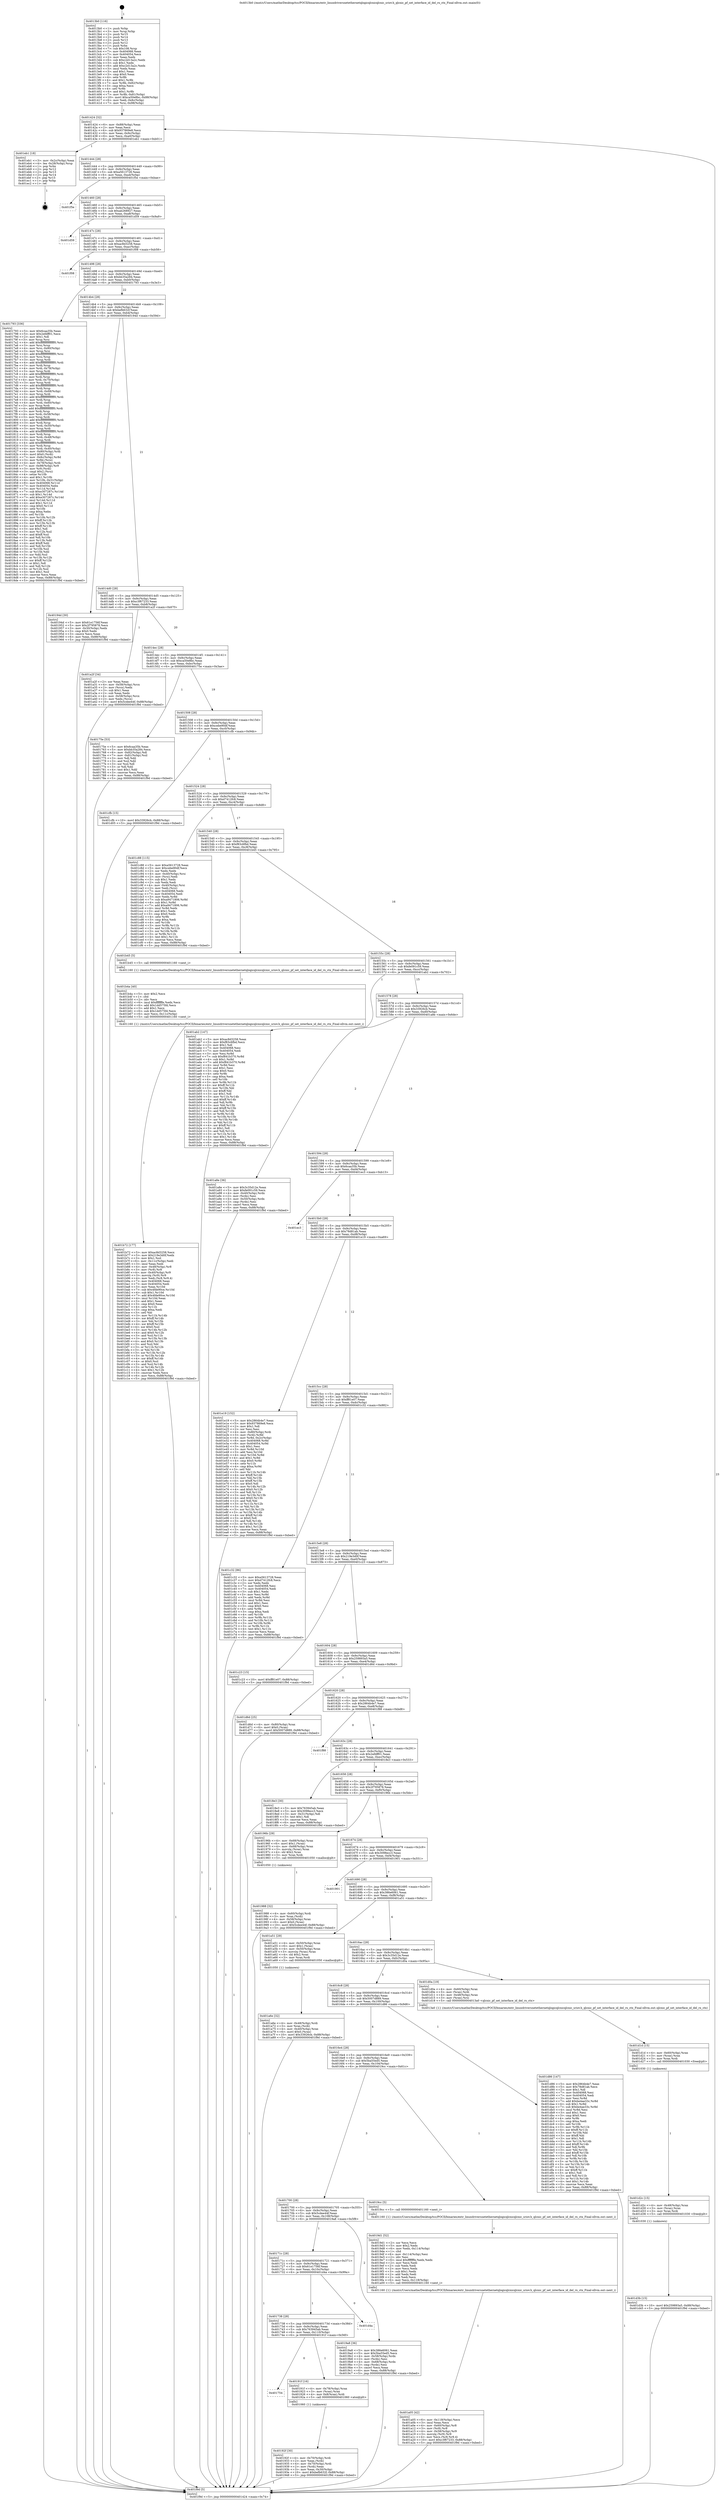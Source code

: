 digraph "0x4013b0" {
  label = "0x4013b0 (/mnt/c/Users/mathe/Desktop/tcc/POCII/binaries/extr_linuxdriversnetethernetqlogicqlcnicqlcnic_sriov.h_qlcnic_pf_set_interface_id_del_rx_ctx_Final-ollvm.out::main(0))"
  labelloc = "t"
  node[shape=record]

  Entry [label="",width=0.3,height=0.3,shape=circle,fillcolor=black,style=filled]
  "0x401424" [label="{
     0x401424 [32]\l
     | [instrs]\l
     &nbsp;&nbsp;0x401424 \<+6\>: mov -0x88(%rbp),%eax\l
     &nbsp;&nbsp;0x40142a \<+2\>: mov %eax,%ecx\l
     &nbsp;&nbsp;0x40142c \<+6\>: sub $0x937869e8,%ecx\l
     &nbsp;&nbsp;0x401432 \<+6\>: mov %eax,-0x9c(%rbp)\l
     &nbsp;&nbsp;0x401438 \<+6\>: mov %ecx,-0xa0(%rbp)\l
     &nbsp;&nbsp;0x40143e \<+6\>: je 0000000000401eb1 \<main+0xb01\>\l
  }"]
  "0x401eb1" [label="{
     0x401eb1 [18]\l
     | [instrs]\l
     &nbsp;&nbsp;0x401eb1 \<+3\>: mov -0x2c(%rbp),%eax\l
     &nbsp;&nbsp;0x401eb4 \<+4\>: lea -0x28(%rbp),%rsp\l
     &nbsp;&nbsp;0x401eb8 \<+1\>: pop %rbx\l
     &nbsp;&nbsp;0x401eb9 \<+2\>: pop %r12\l
     &nbsp;&nbsp;0x401ebb \<+2\>: pop %r13\l
     &nbsp;&nbsp;0x401ebd \<+2\>: pop %r14\l
     &nbsp;&nbsp;0x401ebf \<+2\>: pop %r15\l
     &nbsp;&nbsp;0x401ec1 \<+1\>: pop %rbp\l
     &nbsp;&nbsp;0x401ec2 \<+1\>: ret\l
  }"]
  "0x401444" [label="{
     0x401444 [28]\l
     | [instrs]\l
     &nbsp;&nbsp;0x401444 \<+5\>: jmp 0000000000401449 \<main+0x99\>\l
     &nbsp;&nbsp;0x401449 \<+6\>: mov -0x9c(%rbp),%eax\l
     &nbsp;&nbsp;0x40144f \<+5\>: sub $0xa5613728,%eax\l
     &nbsp;&nbsp;0x401454 \<+6\>: mov %eax,-0xa4(%rbp)\l
     &nbsp;&nbsp;0x40145a \<+6\>: je 0000000000401f5e \<main+0xbae\>\l
  }"]
  Exit [label="",width=0.3,height=0.3,shape=circle,fillcolor=black,style=filled,peripheries=2]
  "0x401f5e" [label="{
     0x401f5e\l
  }", style=dashed]
  "0x401460" [label="{
     0x401460 [28]\l
     | [instrs]\l
     &nbsp;&nbsp;0x401460 \<+5\>: jmp 0000000000401465 \<main+0xb5\>\l
     &nbsp;&nbsp;0x401465 \<+6\>: mov -0x9c(%rbp),%eax\l
     &nbsp;&nbsp;0x40146b \<+5\>: sub $0xab268927,%eax\l
     &nbsp;&nbsp;0x401470 \<+6\>: mov %eax,-0xa8(%rbp)\l
     &nbsp;&nbsp;0x401476 \<+6\>: je 0000000000401d59 \<main+0x9a9\>\l
  }"]
  "0x401d3b" [label="{
     0x401d3b [15]\l
     | [instrs]\l
     &nbsp;&nbsp;0x401d3b \<+10\>: movl $0x259893a5,-0x88(%rbp)\l
     &nbsp;&nbsp;0x401d45 \<+5\>: jmp 0000000000401f9d \<main+0xbed\>\l
  }"]
  "0x401d59" [label="{
     0x401d59\l
  }", style=dashed]
  "0x40147c" [label="{
     0x40147c [28]\l
     | [instrs]\l
     &nbsp;&nbsp;0x40147c \<+5\>: jmp 0000000000401481 \<main+0xd1\>\l
     &nbsp;&nbsp;0x401481 \<+6\>: mov -0x9c(%rbp),%eax\l
     &nbsp;&nbsp;0x401487 \<+5\>: sub $0xac8d3258,%eax\l
     &nbsp;&nbsp;0x40148c \<+6\>: mov %eax,-0xac(%rbp)\l
     &nbsp;&nbsp;0x401492 \<+6\>: je 0000000000401f08 \<main+0xb58\>\l
  }"]
  "0x401d2c" [label="{
     0x401d2c [15]\l
     | [instrs]\l
     &nbsp;&nbsp;0x401d2c \<+4\>: mov -0x48(%rbp),%rax\l
     &nbsp;&nbsp;0x401d30 \<+3\>: mov (%rax),%rax\l
     &nbsp;&nbsp;0x401d33 \<+3\>: mov %rax,%rdi\l
     &nbsp;&nbsp;0x401d36 \<+5\>: call 0000000000401030 \<free@plt\>\l
     | [calls]\l
     &nbsp;&nbsp;0x401030 \{1\} (unknown)\l
  }"]
  "0x401f08" [label="{
     0x401f08\l
  }", style=dashed]
  "0x401498" [label="{
     0x401498 [28]\l
     | [instrs]\l
     &nbsp;&nbsp;0x401498 \<+5\>: jmp 000000000040149d \<main+0xed\>\l
     &nbsp;&nbsp;0x40149d \<+6\>: mov -0x9c(%rbp),%eax\l
     &nbsp;&nbsp;0x4014a3 \<+5\>: sub $0xbb35a284,%eax\l
     &nbsp;&nbsp;0x4014a8 \<+6\>: mov %eax,-0xb0(%rbp)\l
     &nbsp;&nbsp;0x4014ae \<+6\>: je 0000000000401793 \<main+0x3e3\>\l
  }"]
  "0x401d1d" [label="{
     0x401d1d [15]\l
     | [instrs]\l
     &nbsp;&nbsp;0x401d1d \<+4\>: mov -0x60(%rbp),%rax\l
     &nbsp;&nbsp;0x401d21 \<+3\>: mov (%rax),%rax\l
     &nbsp;&nbsp;0x401d24 \<+3\>: mov %rax,%rdi\l
     &nbsp;&nbsp;0x401d27 \<+5\>: call 0000000000401030 \<free@plt\>\l
     | [calls]\l
     &nbsp;&nbsp;0x401030 \{1\} (unknown)\l
  }"]
  "0x401793" [label="{
     0x401793 [336]\l
     | [instrs]\l
     &nbsp;&nbsp;0x401793 \<+5\>: mov $0x6caa35b,%eax\l
     &nbsp;&nbsp;0x401798 \<+5\>: mov $0x2efdff01,%ecx\l
     &nbsp;&nbsp;0x40179d \<+2\>: mov $0x1,%dl\l
     &nbsp;&nbsp;0x40179f \<+3\>: mov %rsp,%rsi\l
     &nbsp;&nbsp;0x4017a2 \<+4\>: add $0xfffffffffffffff0,%rsi\l
     &nbsp;&nbsp;0x4017a6 \<+3\>: mov %rsi,%rsp\l
     &nbsp;&nbsp;0x4017a9 \<+4\>: mov %rsi,-0x80(%rbp)\l
     &nbsp;&nbsp;0x4017ad \<+3\>: mov %rsp,%rsi\l
     &nbsp;&nbsp;0x4017b0 \<+4\>: add $0xfffffffffffffff0,%rsi\l
     &nbsp;&nbsp;0x4017b4 \<+3\>: mov %rsi,%rsp\l
     &nbsp;&nbsp;0x4017b7 \<+3\>: mov %rsp,%rdi\l
     &nbsp;&nbsp;0x4017ba \<+4\>: add $0xfffffffffffffff0,%rdi\l
     &nbsp;&nbsp;0x4017be \<+3\>: mov %rdi,%rsp\l
     &nbsp;&nbsp;0x4017c1 \<+4\>: mov %rdi,-0x78(%rbp)\l
     &nbsp;&nbsp;0x4017c5 \<+3\>: mov %rsp,%rdi\l
     &nbsp;&nbsp;0x4017c8 \<+4\>: add $0xfffffffffffffff0,%rdi\l
     &nbsp;&nbsp;0x4017cc \<+3\>: mov %rdi,%rsp\l
     &nbsp;&nbsp;0x4017cf \<+4\>: mov %rdi,-0x70(%rbp)\l
     &nbsp;&nbsp;0x4017d3 \<+3\>: mov %rsp,%rdi\l
     &nbsp;&nbsp;0x4017d6 \<+4\>: add $0xfffffffffffffff0,%rdi\l
     &nbsp;&nbsp;0x4017da \<+3\>: mov %rdi,%rsp\l
     &nbsp;&nbsp;0x4017dd \<+4\>: mov %rdi,-0x68(%rbp)\l
     &nbsp;&nbsp;0x4017e1 \<+3\>: mov %rsp,%rdi\l
     &nbsp;&nbsp;0x4017e4 \<+4\>: add $0xfffffffffffffff0,%rdi\l
     &nbsp;&nbsp;0x4017e8 \<+3\>: mov %rdi,%rsp\l
     &nbsp;&nbsp;0x4017eb \<+4\>: mov %rdi,-0x60(%rbp)\l
     &nbsp;&nbsp;0x4017ef \<+3\>: mov %rsp,%rdi\l
     &nbsp;&nbsp;0x4017f2 \<+4\>: add $0xfffffffffffffff0,%rdi\l
     &nbsp;&nbsp;0x4017f6 \<+3\>: mov %rdi,%rsp\l
     &nbsp;&nbsp;0x4017f9 \<+4\>: mov %rdi,-0x58(%rbp)\l
     &nbsp;&nbsp;0x4017fd \<+3\>: mov %rsp,%rdi\l
     &nbsp;&nbsp;0x401800 \<+4\>: add $0xfffffffffffffff0,%rdi\l
     &nbsp;&nbsp;0x401804 \<+3\>: mov %rdi,%rsp\l
     &nbsp;&nbsp;0x401807 \<+4\>: mov %rdi,-0x50(%rbp)\l
     &nbsp;&nbsp;0x40180b \<+3\>: mov %rsp,%rdi\l
     &nbsp;&nbsp;0x40180e \<+4\>: add $0xfffffffffffffff0,%rdi\l
     &nbsp;&nbsp;0x401812 \<+3\>: mov %rdi,%rsp\l
     &nbsp;&nbsp;0x401815 \<+4\>: mov %rdi,-0x48(%rbp)\l
     &nbsp;&nbsp;0x401819 \<+3\>: mov %rsp,%rdi\l
     &nbsp;&nbsp;0x40181c \<+4\>: add $0xfffffffffffffff0,%rdi\l
     &nbsp;&nbsp;0x401820 \<+3\>: mov %rdi,%rsp\l
     &nbsp;&nbsp;0x401823 \<+4\>: mov %rdi,-0x40(%rbp)\l
     &nbsp;&nbsp;0x401827 \<+4\>: mov -0x80(%rbp),%rdi\l
     &nbsp;&nbsp;0x40182b \<+6\>: movl $0x0,(%rdi)\l
     &nbsp;&nbsp;0x401831 \<+7\>: mov -0x8c(%rbp),%r8d\l
     &nbsp;&nbsp;0x401838 \<+3\>: mov %r8d,(%rsi)\l
     &nbsp;&nbsp;0x40183b \<+4\>: mov -0x78(%rbp),%rdi\l
     &nbsp;&nbsp;0x40183f \<+7\>: mov -0x98(%rbp),%r9\l
     &nbsp;&nbsp;0x401846 \<+3\>: mov %r9,(%rdi)\l
     &nbsp;&nbsp;0x401849 \<+3\>: cmpl $0x2,(%rsi)\l
     &nbsp;&nbsp;0x40184c \<+4\>: setne %r10b\l
     &nbsp;&nbsp;0x401850 \<+4\>: and $0x1,%r10b\l
     &nbsp;&nbsp;0x401854 \<+4\>: mov %r10b,-0x31(%rbp)\l
     &nbsp;&nbsp;0x401858 \<+8\>: mov 0x404068,%r11d\l
     &nbsp;&nbsp;0x401860 \<+7\>: mov 0x404054,%ebx\l
     &nbsp;&nbsp;0x401867 \<+3\>: mov %r11d,%r14d\l
     &nbsp;&nbsp;0x40186a \<+7\>: sub $0xe307287c,%r14d\l
     &nbsp;&nbsp;0x401871 \<+4\>: sub $0x1,%r14d\l
     &nbsp;&nbsp;0x401875 \<+7\>: add $0xe307287c,%r14d\l
     &nbsp;&nbsp;0x40187c \<+4\>: imul %r14d,%r11d\l
     &nbsp;&nbsp;0x401880 \<+4\>: and $0x1,%r11d\l
     &nbsp;&nbsp;0x401884 \<+4\>: cmp $0x0,%r11d\l
     &nbsp;&nbsp;0x401888 \<+4\>: sete %r10b\l
     &nbsp;&nbsp;0x40188c \<+3\>: cmp $0xa,%ebx\l
     &nbsp;&nbsp;0x40188f \<+4\>: setl %r15b\l
     &nbsp;&nbsp;0x401893 \<+3\>: mov %r10b,%r12b\l
     &nbsp;&nbsp;0x401896 \<+4\>: xor $0xff,%r12b\l
     &nbsp;&nbsp;0x40189a \<+3\>: mov %r15b,%r13b\l
     &nbsp;&nbsp;0x40189d \<+4\>: xor $0xff,%r13b\l
     &nbsp;&nbsp;0x4018a1 \<+3\>: xor $0x1,%dl\l
     &nbsp;&nbsp;0x4018a4 \<+3\>: mov %r12b,%sil\l
     &nbsp;&nbsp;0x4018a7 \<+4\>: and $0xff,%sil\l
     &nbsp;&nbsp;0x4018ab \<+3\>: and %dl,%r10b\l
     &nbsp;&nbsp;0x4018ae \<+3\>: mov %r13b,%dil\l
     &nbsp;&nbsp;0x4018b1 \<+4\>: and $0xff,%dil\l
     &nbsp;&nbsp;0x4018b5 \<+3\>: and %dl,%r15b\l
     &nbsp;&nbsp;0x4018b8 \<+3\>: or %r10b,%sil\l
     &nbsp;&nbsp;0x4018bb \<+3\>: or %r15b,%dil\l
     &nbsp;&nbsp;0x4018be \<+3\>: xor %dil,%sil\l
     &nbsp;&nbsp;0x4018c1 \<+3\>: or %r13b,%r12b\l
     &nbsp;&nbsp;0x4018c4 \<+4\>: xor $0xff,%r12b\l
     &nbsp;&nbsp;0x4018c8 \<+3\>: or $0x1,%dl\l
     &nbsp;&nbsp;0x4018cb \<+3\>: and %dl,%r12b\l
     &nbsp;&nbsp;0x4018ce \<+3\>: or %r12b,%sil\l
     &nbsp;&nbsp;0x4018d1 \<+4\>: test $0x1,%sil\l
     &nbsp;&nbsp;0x4018d5 \<+3\>: cmovne %ecx,%eax\l
     &nbsp;&nbsp;0x4018d8 \<+6\>: mov %eax,-0x88(%rbp)\l
     &nbsp;&nbsp;0x4018de \<+5\>: jmp 0000000000401f9d \<main+0xbed\>\l
  }"]
  "0x4014b4" [label="{
     0x4014b4 [28]\l
     | [instrs]\l
     &nbsp;&nbsp;0x4014b4 \<+5\>: jmp 00000000004014b9 \<main+0x109\>\l
     &nbsp;&nbsp;0x4014b9 \<+6\>: mov -0x9c(%rbp),%eax\l
     &nbsp;&nbsp;0x4014bf \<+5\>: sub $0xbefb632f,%eax\l
     &nbsp;&nbsp;0x4014c4 \<+6\>: mov %eax,-0xb4(%rbp)\l
     &nbsp;&nbsp;0x4014ca \<+6\>: je 000000000040194d \<main+0x59d\>\l
  }"]
  "0x401b72" [label="{
     0x401b72 [177]\l
     | [instrs]\l
     &nbsp;&nbsp;0x401b72 \<+5\>: mov $0xac8d3258,%ecx\l
     &nbsp;&nbsp;0x401b77 \<+5\>: mov $0x219e3d0f,%edx\l
     &nbsp;&nbsp;0x401b7c \<+3\>: mov $0x1,%sil\l
     &nbsp;&nbsp;0x401b7f \<+6\>: mov -0x11c(%rbp),%edi\l
     &nbsp;&nbsp;0x401b85 \<+3\>: imul %eax,%edi\l
     &nbsp;&nbsp;0x401b88 \<+4\>: mov -0x48(%rbp),%r8\l
     &nbsp;&nbsp;0x401b8c \<+3\>: mov (%r8),%r8\l
     &nbsp;&nbsp;0x401b8f \<+4\>: mov -0x40(%rbp),%r9\l
     &nbsp;&nbsp;0x401b93 \<+3\>: movslq (%r9),%r9\l
     &nbsp;&nbsp;0x401b96 \<+4\>: mov %edi,(%r8,%r9,4)\l
     &nbsp;&nbsp;0x401b9a \<+7\>: mov 0x404068,%eax\l
     &nbsp;&nbsp;0x401ba1 \<+7\>: mov 0x404054,%edi\l
     &nbsp;&nbsp;0x401ba8 \<+3\>: mov %eax,%r10d\l
     &nbsp;&nbsp;0x401bab \<+7\>: sub $0x4fde90ce,%r10d\l
     &nbsp;&nbsp;0x401bb2 \<+4\>: sub $0x1,%r10d\l
     &nbsp;&nbsp;0x401bb6 \<+7\>: add $0x4fde90ce,%r10d\l
     &nbsp;&nbsp;0x401bbd \<+4\>: imul %r10d,%eax\l
     &nbsp;&nbsp;0x401bc1 \<+3\>: and $0x1,%eax\l
     &nbsp;&nbsp;0x401bc4 \<+3\>: cmp $0x0,%eax\l
     &nbsp;&nbsp;0x401bc7 \<+4\>: sete %r11b\l
     &nbsp;&nbsp;0x401bcb \<+3\>: cmp $0xa,%edi\l
     &nbsp;&nbsp;0x401bce \<+3\>: setl %bl\l
     &nbsp;&nbsp;0x401bd1 \<+3\>: mov %r11b,%r14b\l
     &nbsp;&nbsp;0x401bd4 \<+4\>: xor $0xff,%r14b\l
     &nbsp;&nbsp;0x401bd8 \<+3\>: mov %bl,%r15b\l
     &nbsp;&nbsp;0x401bdb \<+4\>: xor $0xff,%r15b\l
     &nbsp;&nbsp;0x401bdf \<+4\>: xor $0x0,%sil\l
     &nbsp;&nbsp;0x401be3 \<+3\>: mov %r14b,%r12b\l
     &nbsp;&nbsp;0x401be6 \<+4\>: and $0x0,%r12b\l
     &nbsp;&nbsp;0x401bea \<+3\>: and %sil,%r11b\l
     &nbsp;&nbsp;0x401bed \<+3\>: mov %r15b,%r13b\l
     &nbsp;&nbsp;0x401bf0 \<+4\>: and $0x0,%r13b\l
     &nbsp;&nbsp;0x401bf4 \<+3\>: and %sil,%bl\l
     &nbsp;&nbsp;0x401bf7 \<+3\>: or %r11b,%r12b\l
     &nbsp;&nbsp;0x401bfa \<+3\>: or %bl,%r13b\l
     &nbsp;&nbsp;0x401bfd \<+3\>: xor %r13b,%r12b\l
     &nbsp;&nbsp;0x401c00 \<+3\>: or %r15b,%r14b\l
     &nbsp;&nbsp;0x401c03 \<+4\>: xor $0xff,%r14b\l
     &nbsp;&nbsp;0x401c07 \<+4\>: or $0x0,%sil\l
     &nbsp;&nbsp;0x401c0b \<+3\>: and %sil,%r14b\l
     &nbsp;&nbsp;0x401c0e \<+3\>: or %r14b,%r12b\l
     &nbsp;&nbsp;0x401c11 \<+4\>: test $0x1,%r12b\l
     &nbsp;&nbsp;0x401c15 \<+3\>: cmovne %edx,%ecx\l
     &nbsp;&nbsp;0x401c18 \<+6\>: mov %ecx,-0x88(%rbp)\l
     &nbsp;&nbsp;0x401c1e \<+5\>: jmp 0000000000401f9d \<main+0xbed\>\l
  }"]
  "0x40194d" [label="{
     0x40194d [30]\l
     | [instrs]\l
     &nbsp;&nbsp;0x40194d \<+5\>: mov $0x61e1756f,%eax\l
     &nbsp;&nbsp;0x401952 \<+5\>: mov $0x2f795878,%ecx\l
     &nbsp;&nbsp;0x401957 \<+3\>: mov -0x30(%rbp),%edx\l
     &nbsp;&nbsp;0x40195a \<+3\>: cmp $0x0,%edx\l
     &nbsp;&nbsp;0x40195d \<+3\>: cmove %ecx,%eax\l
     &nbsp;&nbsp;0x401960 \<+6\>: mov %eax,-0x88(%rbp)\l
     &nbsp;&nbsp;0x401966 \<+5\>: jmp 0000000000401f9d \<main+0xbed\>\l
  }"]
  "0x4014d0" [label="{
     0x4014d0 [28]\l
     | [instrs]\l
     &nbsp;&nbsp;0x4014d0 \<+5\>: jmp 00000000004014d5 \<main+0x125\>\l
     &nbsp;&nbsp;0x4014d5 \<+6\>: mov -0x9c(%rbp),%eax\l
     &nbsp;&nbsp;0x4014db \<+5\>: sub $0xc3f67233,%eax\l
     &nbsp;&nbsp;0x4014e0 \<+6\>: mov %eax,-0xb8(%rbp)\l
     &nbsp;&nbsp;0x4014e6 \<+6\>: je 0000000000401a2f \<main+0x67f\>\l
  }"]
  "0x401b4a" [label="{
     0x401b4a [40]\l
     | [instrs]\l
     &nbsp;&nbsp;0x401b4a \<+5\>: mov $0x2,%ecx\l
     &nbsp;&nbsp;0x401b4f \<+1\>: cltd\l
     &nbsp;&nbsp;0x401b50 \<+2\>: idiv %ecx\l
     &nbsp;&nbsp;0x401b52 \<+6\>: imul $0xfffffffe,%edx,%ecx\l
     &nbsp;&nbsp;0x401b58 \<+6\>: add $0x1dd575fd,%ecx\l
     &nbsp;&nbsp;0x401b5e \<+3\>: add $0x1,%ecx\l
     &nbsp;&nbsp;0x401b61 \<+6\>: sub $0x1dd575fd,%ecx\l
     &nbsp;&nbsp;0x401b67 \<+6\>: mov %ecx,-0x11c(%rbp)\l
     &nbsp;&nbsp;0x401b6d \<+5\>: call 0000000000401160 \<next_i\>\l
     | [calls]\l
     &nbsp;&nbsp;0x401160 \{1\} (/mnt/c/Users/mathe/Desktop/tcc/POCII/binaries/extr_linuxdriversnetethernetqlogicqlcnicqlcnic_sriov.h_qlcnic_pf_set_interface_id_del_rx_ctx_Final-ollvm.out::next_i)\l
  }"]
  "0x401a2f" [label="{
     0x401a2f [34]\l
     | [instrs]\l
     &nbsp;&nbsp;0x401a2f \<+2\>: xor %eax,%eax\l
     &nbsp;&nbsp;0x401a31 \<+4\>: mov -0x58(%rbp),%rcx\l
     &nbsp;&nbsp;0x401a35 \<+2\>: mov (%rcx),%edx\l
     &nbsp;&nbsp;0x401a37 \<+3\>: sub $0x1,%eax\l
     &nbsp;&nbsp;0x401a3a \<+2\>: sub %eax,%edx\l
     &nbsp;&nbsp;0x401a3c \<+4\>: mov -0x58(%rbp),%rcx\l
     &nbsp;&nbsp;0x401a40 \<+2\>: mov %edx,(%rcx)\l
     &nbsp;&nbsp;0x401a42 \<+10\>: movl $0x5cdee44f,-0x88(%rbp)\l
     &nbsp;&nbsp;0x401a4c \<+5\>: jmp 0000000000401f9d \<main+0xbed\>\l
  }"]
  "0x4014ec" [label="{
     0x4014ec [28]\l
     | [instrs]\l
     &nbsp;&nbsp;0x4014ec \<+5\>: jmp 00000000004014f1 \<main+0x141\>\l
     &nbsp;&nbsp;0x4014f1 \<+6\>: mov -0x9c(%rbp),%eax\l
     &nbsp;&nbsp;0x4014f7 \<+5\>: sub $0xca50e8bc,%eax\l
     &nbsp;&nbsp;0x4014fc \<+6\>: mov %eax,-0xbc(%rbp)\l
     &nbsp;&nbsp;0x401502 \<+6\>: je 000000000040175e \<main+0x3ae\>\l
  }"]
  "0x401a6e" [label="{
     0x401a6e [32]\l
     | [instrs]\l
     &nbsp;&nbsp;0x401a6e \<+4\>: mov -0x48(%rbp),%rdi\l
     &nbsp;&nbsp;0x401a72 \<+3\>: mov %rax,(%rdi)\l
     &nbsp;&nbsp;0x401a75 \<+4\>: mov -0x40(%rbp),%rax\l
     &nbsp;&nbsp;0x401a79 \<+6\>: movl $0x0,(%rax)\l
     &nbsp;&nbsp;0x401a7f \<+10\>: movl $0x33926cb,-0x88(%rbp)\l
     &nbsp;&nbsp;0x401a89 \<+5\>: jmp 0000000000401f9d \<main+0xbed\>\l
  }"]
  "0x40175e" [label="{
     0x40175e [53]\l
     | [instrs]\l
     &nbsp;&nbsp;0x40175e \<+5\>: mov $0x6caa35b,%eax\l
     &nbsp;&nbsp;0x401763 \<+5\>: mov $0xbb35a284,%ecx\l
     &nbsp;&nbsp;0x401768 \<+6\>: mov -0x82(%rbp),%dl\l
     &nbsp;&nbsp;0x40176e \<+7\>: mov -0x81(%rbp),%sil\l
     &nbsp;&nbsp;0x401775 \<+3\>: mov %dl,%dil\l
     &nbsp;&nbsp;0x401778 \<+3\>: and %sil,%dil\l
     &nbsp;&nbsp;0x40177b \<+3\>: xor %sil,%dl\l
     &nbsp;&nbsp;0x40177e \<+3\>: or %dl,%dil\l
     &nbsp;&nbsp;0x401781 \<+4\>: test $0x1,%dil\l
     &nbsp;&nbsp;0x401785 \<+3\>: cmovne %ecx,%eax\l
     &nbsp;&nbsp;0x401788 \<+6\>: mov %eax,-0x88(%rbp)\l
     &nbsp;&nbsp;0x40178e \<+5\>: jmp 0000000000401f9d \<main+0xbed\>\l
  }"]
  "0x401508" [label="{
     0x401508 [28]\l
     | [instrs]\l
     &nbsp;&nbsp;0x401508 \<+5\>: jmp 000000000040150d \<main+0x15d\>\l
     &nbsp;&nbsp;0x40150d \<+6\>: mov -0x9c(%rbp),%eax\l
     &nbsp;&nbsp;0x401513 \<+5\>: sub $0xcebe90df,%eax\l
     &nbsp;&nbsp;0x401518 \<+6\>: mov %eax,-0xc0(%rbp)\l
     &nbsp;&nbsp;0x40151e \<+6\>: je 0000000000401cfb \<main+0x94b\>\l
  }"]
  "0x401f9d" [label="{
     0x401f9d [5]\l
     | [instrs]\l
     &nbsp;&nbsp;0x401f9d \<+5\>: jmp 0000000000401424 \<main+0x74\>\l
  }"]
  "0x4013b0" [label="{
     0x4013b0 [116]\l
     | [instrs]\l
     &nbsp;&nbsp;0x4013b0 \<+1\>: push %rbp\l
     &nbsp;&nbsp;0x4013b1 \<+3\>: mov %rsp,%rbp\l
     &nbsp;&nbsp;0x4013b4 \<+2\>: push %r15\l
     &nbsp;&nbsp;0x4013b6 \<+2\>: push %r14\l
     &nbsp;&nbsp;0x4013b8 \<+2\>: push %r13\l
     &nbsp;&nbsp;0x4013ba \<+2\>: push %r12\l
     &nbsp;&nbsp;0x4013bc \<+1\>: push %rbx\l
     &nbsp;&nbsp;0x4013bd \<+7\>: sub $0x108,%rsp\l
     &nbsp;&nbsp;0x4013c4 \<+7\>: mov 0x404068,%eax\l
     &nbsp;&nbsp;0x4013cb \<+7\>: mov 0x404054,%ecx\l
     &nbsp;&nbsp;0x4013d2 \<+2\>: mov %eax,%edx\l
     &nbsp;&nbsp;0x4013d4 \<+6\>: sub $0xc2d13a2c,%edx\l
     &nbsp;&nbsp;0x4013da \<+3\>: sub $0x1,%edx\l
     &nbsp;&nbsp;0x4013dd \<+6\>: add $0xc2d13a2c,%edx\l
     &nbsp;&nbsp;0x4013e3 \<+3\>: imul %edx,%eax\l
     &nbsp;&nbsp;0x4013e6 \<+3\>: and $0x1,%eax\l
     &nbsp;&nbsp;0x4013e9 \<+3\>: cmp $0x0,%eax\l
     &nbsp;&nbsp;0x4013ec \<+4\>: sete %r8b\l
     &nbsp;&nbsp;0x4013f0 \<+4\>: and $0x1,%r8b\l
     &nbsp;&nbsp;0x4013f4 \<+7\>: mov %r8b,-0x82(%rbp)\l
     &nbsp;&nbsp;0x4013fb \<+3\>: cmp $0xa,%ecx\l
     &nbsp;&nbsp;0x4013fe \<+4\>: setl %r8b\l
     &nbsp;&nbsp;0x401402 \<+4\>: and $0x1,%r8b\l
     &nbsp;&nbsp;0x401406 \<+7\>: mov %r8b,-0x81(%rbp)\l
     &nbsp;&nbsp;0x40140d \<+10\>: movl $0xca50e8bc,-0x88(%rbp)\l
     &nbsp;&nbsp;0x401417 \<+6\>: mov %edi,-0x8c(%rbp)\l
     &nbsp;&nbsp;0x40141d \<+7\>: mov %rsi,-0x98(%rbp)\l
  }"]
  "0x401a05" [label="{
     0x401a05 [42]\l
     | [instrs]\l
     &nbsp;&nbsp;0x401a05 \<+6\>: mov -0x118(%rbp),%ecx\l
     &nbsp;&nbsp;0x401a0b \<+3\>: imul %eax,%ecx\l
     &nbsp;&nbsp;0x401a0e \<+4\>: mov -0x60(%rbp),%r8\l
     &nbsp;&nbsp;0x401a12 \<+3\>: mov (%r8),%r8\l
     &nbsp;&nbsp;0x401a15 \<+4\>: mov -0x58(%rbp),%r9\l
     &nbsp;&nbsp;0x401a19 \<+3\>: movslq (%r9),%r9\l
     &nbsp;&nbsp;0x401a1c \<+4\>: mov %ecx,(%r8,%r9,4)\l
     &nbsp;&nbsp;0x401a20 \<+10\>: movl $0xc3f67233,-0x88(%rbp)\l
     &nbsp;&nbsp;0x401a2a \<+5\>: jmp 0000000000401f9d \<main+0xbed\>\l
  }"]
  "0x4019d1" [label="{
     0x4019d1 [52]\l
     | [instrs]\l
     &nbsp;&nbsp;0x4019d1 \<+2\>: xor %ecx,%ecx\l
     &nbsp;&nbsp;0x4019d3 \<+5\>: mov $0x2,%edx\l
     &nbsp;&nbsp;0x4019d8 \<+6\>: mov %edx,-0x114(%rbp)\l
     &nbsp;&nbsp;0x4019de \<+1\>: cltd\l
     &nbsp;&nbsp;0x4019df \<+6\>: mov -0x114(%rbp),%esi\l
     &nbsp;&nbsp;0x4019e5 \<+2\>: idiv %esi\l
     &nbsp;&nbsp;0x4019e7 \<+6\>: imul $0xfffffffe,%edx,%edx\l
     &nbsp;&nbsp;0x4019ed \<+2\>: mov %ecx,%edi\l
     &nbsp;&nbsp;0x4019ef \<+2\>: sub %edx,%edi\l
     &nbsp;&nbsp;0x4019f1 \<+2\>: mov %ecx,%edx\l
     &nbsp;&nbsp;0x4019f3 \<+3\>: sub $0x1,%edx\l
     &nbsp;&nbsp;0x4019f6 \<+2\>: add %edx,%edi\l
     &nbsp;&nbsp;0x4019f8 \<+2\>: sub %edi,%ecx\l
     &nbsp;&nbsp;0x4019fa \<+6\>: mov %ecx,-0x118(%rbp)\l
     &nbsp;&nbsp;0x401a00 \<+5\>: call 0000000000401160 \<next_i\>\l
     | [calls]\l
     &nbsp;&nbsp;0x401160 \{1\} (/mnt/c/Users/mathe/Desktop/tcc/POCII/binaries/extr_linuxdriversnetethernetqlogicqlcnicqlcnic_sriov.h_qlcnic_pf_set_interface_id_del_rx_ctx_Final-ollvm.out::next_i)\l
  }"]
  "0x401cfb" [label="{
     0x401cfb [15]\l
     | [instrs]\l
     &nbsp;&nbsp;0x401cfb \<+10\>: movl $0x33926cb,-0x88(%rbp)\l
     &nbsp;&nbsp;0x401d05 \<+5\>: jmp 0000000000401f9d \<main+0xbed\>\l
  }"]
  "0x401524" [label="{
     0x401524 [28]\l
     | [instrs]\l
     &nbsp;&nbsp;0x401524 \<+5\>: jmp 0000000000401529 \<main+0x179\>\l
     &nbsp;&nbsp;0x401529 \<+6\>: mov -0x9c(%rbp),%eax\l
     &nbsp;&nbsp;0x40152f \<+5\>: sub $0xd7412fc8,%eax\l
     &nbsp;&nbsp;0x401534 \<+6\>: mov %eax,-0xc4(%rbp)\l
     &nbsp;&nbsp;0x40153a \<+6\>: je 0000000000401c88 \<main+0x8d8\>\l
  }"]
  "0x401988" [label="{
     0x401988 [32]\l
     | [instrs]\l
     &nbsp;&nbsp;0x401988 \<+4\>: mov -0x60(%rbp),%rdi\l
     &nbsp;&nbsp;0x40198c \<+3\>: mov %rax,(%rdi)\l
     &nbsp;&nbsp;0x40198f \<+4\>: mov -0x58(%rbp),%rax\l
     &nbsp;&nbsp;0x401993 \<+6\>: movl $0x0,(%rax)\l
     &nbsp;&nbsp;0x401999 \<+10\>: movl $0x5cdee44f,-0x88(%rbp)\l
     &nbsp;&nbsp;0x4019a3 \<+5\>: jmp 0000000000401f9d \<main+0xbed\>\l
  }"]
  "0x401c88" [label="{
     0x401c88 [115]\l
     | [instrs]\l
     &nbsp;&nbsp;0x401c88 \<+5\>: mov $0xa5613728,%eax\l
     &nbsp;&nbsp;0x401c8d \<+5\>: mov $0xcebe90df,%ecx\l
     &nbsp;&nbsp;0x401c92 \<+2\>: xor %edx,%edx\l
     &nbsp;&nbsp;0x401c94 \<+4\>: mov -0x40(%rbp),%rsi\l
     &nbsp;&nbsp;0x401c98 \<+2\>: mov (%rsi),%edi\l
     &nbsp;&nbsp;0x401c9a \<+3\>: sub $0x1,%edx\l
     &nbsp;&nbsp;0x401c9d \<+2\>: sub %edx,%edi\l
     &nbsp;&nbsp;0x401c9f \<+4\>: mov -0x40(%rbp),%rsi\l
     &nbsp;&nbsp;0x401ca3 \<+2\>: mov %edi,(%rsi)\l
     &nbsp;&nbsp;0x401ca5 \<+7\>: mov 0x404068,%edx\l
     &nbsp;&nbsp;0x401cac \<+7\>: mov 0x404054,%edi\l
     &nbsp;&nbsp;0x401cb3 \<+3\>: mov %edx,%r8d\l
     &nbsp;&nbsp;0x401cb6 \<+7\>: sub $0xa9471806,%r8d\l
     &nbsp;&nbsp;0x401cbd \<+4\>: sub $0x1,%r8d\l
     &nbsp;&nbsp;0x401cc1 \<+7\>: add $0xa9471806,%r8d\l
     &nbsp;&nbsp;0x401cc8 \<+4\>: imul %r8d,%edx\l
     &nbsp;&nbsp;0x401ccc \<+3\>: and $0x1,%edx\l
     &nbsp;&nbsp;0x401ccf \<+3\>: cmp $0x0,%edx\l
     &nbsp;&nbsp;0x401cd2 \<+4\>: sete %r9b\l
     &nbsp;&nbsp;0x401cd6 \<+3\>: cmp $0xa,%edi\l
     &nbsp;&nbsp;0x401cd9 \<+4\>: setl %r10b\l
     &nbsp;&nbsp;0x401cdd \<+3\>: mov %r9b,%r11b\l
     &nbsp;&nbsp;0x401ce0 \<+3\>: and %r10b,%r11b\l
     &nbsp;&nbsp;0x401ce3 \<+3\>: xor %r10b,%r9b\l
     &nbsp;&nbsp;0x401ce6 \<+3\>: or %r9b,%r11b\l
     &nbsp;&nbsp;0x401ce9 \<+4\>: test $0x1,%r11b\l
     &nbsp;&nbsp;0x401ced \<+3\>: cmovne %ecx,%eax\l
     &nbsp;&nbsp;0x401cf0 \<+6\>: mov %eax,-0x88(%rbp)\l
     &nbsp;&nbsp;0x401cf6 \<+5\>: jmp 0000000000401f9d \<main+0xbed\>\l
  }"]
  "0x401540" [label="{
     0x401540 [28]\l
     | [instrs]\l
     &nbsp;&nbsp;0x401540 \<+5\>: jmp 0000000000401545 \<main+0x195\>\l
     &nbsp;&nbsp;0x401545 \<+6\>: mov -0x9c(%rbp),%eax\l
     &nbsp;&nbsp;0x40154b \<+5\>: sub $0xf83c6fbd,%eax\l
     &nbsp;&nbsp;0x401550 \<+6\>: mov %eax,-0xc8(%rbp)\l
     &nbsp;&nbsp;0x401556 \<+6\>: je 0000000000401b45 \<main+0x795\>\l
  }"]
  "0x40192f" [label="{
     0x40192f [30]\l
     | [instrs]\l
     &nbsp;&nbsp;0x40192f \<+4\>: mov -0x70(%rbp),%rdi\l
     &nbsp;&nbsp;0x401933 \<+2\>: mov %eax,(%rdi)\l
     &nbsp;&nbsp;0x401935 \<+4\>: mov -0x70(%rbp),%rdi\l
     &nbsp;&nbsp;0x401939 \<+2\>: mov (%rdi),%eax\l
     &nbsp;&nbsp;0x40193b \<+3\>: mov %eax,-0x30(%rbp)\l
     &nbsp;&nbsp;0x40193e \<+10\>: movl $0xbefb632f,-0x88(%rbp)\l
     &nbsp;&nbsp;0x401948 \<+5\>: jmp 0000000000401f9d \<main+0xbed\>\l
  }"]
  "0x401b45" [label="{
     0x401b45 [5]\l
     | [instrs]\l
     &nbsp;&nbsp;0x401b45 \<+5\>: call 0000000000401160 \<next_i\>\l
     | [calls]\l
     &nbsp;&nbsp;0x401160 \{1\} (/mnt/c/Users/mathe/Desktop/tcc/POCII/binaries/extr_linuxdriversnetethernetqlogicqlcnicqlcnic_sriov.h_qlcnic_pf_set_interface_id_del_rx_ctx_Final-ollvm.out::next_i)\l
  }"]
  "0x40155c" [label="{
     0x40155c [28]\l
     | [instrs]\l
     &nbsp;&nbsp;0x40155c \<+5\>: jmp 0000000000401561 \<main+0x1b1\>\l
     &nbsp;&nbsp;0x401561 \<+6\>: mov -0x9c(%rbp),%eax\l
     &nbsp;&nbsp;0x401567 \<+5\>: sub $0xfe091c59,%eax\l
     &nbsp;&nbsp;0x40156c \<+6\>: mov %eax,-0xcc(%rbp)\l
     &nbsp;&nbsp;0x401572 \<+6\>: je 0000000000401ab2 \<main+0x702\>\l
  }"]
  "0x401754" [label="{
     0x401754\l
  }", style=dashed]
  "0x401ab2" [label="{
     0x401ab2 [147]\l
     | [instrs]\l
     &nbsp;&nbsp;0x401ab2 \<+5\>: mov $0xac8d3258,%eax\l
     &nbsp;&nbsp;0x401ab7 \<+5\>: mov $0xf83c6fbd,%ecx\l
     &nbsp;&nbsp;0x401abc \<+2\>: mov $0x1,%dl\l
     &nbsp;&nbsp;0x401abe \<+7\>: mov 0x404068,%esi\l
     &nbsp;&nbsp;0x401ac5 \<+7\>: mov 0x404054,%edi\l
     &nbsp;&nbsp;0x401acc \<+3\>: mov %esi,%r8d\l
     &nbsp;&nbsp;0x401acf \<+7\>: sub $0xf841b370,%r8d\l
     &nbsp;&nbsp;0x401ad6 \<+4\>: sub $0x1,%r8d\l
     &nbsp;&nbsp;0x401ada \<+7\>: add $0xf841b370,%r8d\l
     &nbsp;&nbsp;0x401ae1 \<+4\>: imul %r8d,%esi\l
     &nbsp;&nbsp;0x401ae5 \<+3\>: and $0x1,%esi\l
     &nbsp;&nbsp;0x401ae8 \<+3\>: cmp $0x0,%esi\l
     &nbsp;&nbsp;0x401aeb \<+4\>: sete %r9b\l
     &nbsp;&nbsp;0x401aef \<+3\>: cmp $0xa,%edi\l
     &nbsp;&nbsp;0x401af2 \<+4\>: setl %r10b\l
     &nbsp;&nbsp;0x401af6 \<+3\>: mov %r9b,%r11b\l
     &nbsp;&nbsp;0x401af9 \<+4\>: xor $0xff,%r11b\l
     &nbsp;&nbsp;0x401afd \<+3\>: mov %r10b,%bl\l
     &nbsp;&nbsp;0x401b00 \<+3\>: xor $0xff,%bl\l
     &nbsp;&nbsp;0x401b03 \<+3\>: xor $0x1,%dl\l
     &nbsp;&nbsp;0x401b06 \<+3\>: mov %r11b,%r14b\l
     &nbsp;&nbsp;0x401b09 \<+4\>: and $0xff,%r14b\l
     &nbsp;&nbsp;0x401b0d \<+3\>: and %dl,%r9b\l
     &nbsp;&nbsp;0x401b10 \<+3\>: mov %bl,%r15b\l
     &nbsp;&nbsp;0x401b13 \<+4\>: and $0xff,%r15b\l
     &nbsp;&nbsp;0x401b17 \<+3\>: and %dl,%r10b\l
     &nbsp;&nbsp;0x401b1a \<+3\>: or %r9b,%r14b\l
     &nbsp;&nbsp;0x401b1d \<+3\>: or %r10b,%r15b\l
     &nbsp;&nbsp;0x401b20 \<+3\>: xor %r15b,%r14b\l
     &nbsp;&nbsp;0x401b23 \<+3\>: or %bl,%r11b\l
     &nbsp;&nbsp;0x401b26 \<+4\>: xor $0xff,%r11b\l
     &nbsp;&nbsp;0x401b2a \<+3\>: or $0x1,%dl\l
     &nbsp;&nbsp;0x401b2d \<+3\>: and %dl,%r11b\l
     &nbsp;&nbsp;0x401b30 \<+3\>: or %r11b,%r14b\l
     &nbsp;&nbsp;0x401b33 \<+4\>: test $0x1,%r14b\l
     &nbsp;&nbsp;0x401b37 \<+3\>: cmovne %ecx,%eax\l
     &nbsp;&nbsp;0x401b3a \<+6\>: mov %eax,-0x88(%rbp)\l
     &nbsp;&nbsp;0x401b40 \<+5\>: jmp 0000000000401f9d \<main+0xbed\>\l
  }"]
  "0x401578" [label="{
     0x401578 [28]\l
     | [instrs]\l
     &nbsp;&nbsp;0x401578 \<+5\>: jmp 000000000040157d \<main+0x1cd\>\l
     &nbsp;&nbsp;0x40157d \<+6\>: mov -0x9c(%rbp),%eax\l
     &nbsp;&nbsp;0x401583 \<+5\>: sub $0x33926cb,%eax\l
     &nbsp;&nbsp;0x401588 \<+6\>: mov %eax,-0xd0(%rbp)\l
     &nbsp;&nbsp;0x40158e \<+6\>: je 0000000000401a8e \<main+0x6de\>\l
  }"]
  "0x40191f" [label="{
     0x40191f [16]\l
     | [instrs]\l
     &nbsp;&nbsp;0x40191f \<+4\>: mov -0x78(%rbp),%rax\l
     &nbsp;&nbsp;0x401923 \<+3\>: mov (%rax),%rax\l
     &nbsp;&nbsp;0x401926 \<+4\>: mov 0x8(%rax),%rdi\l
     &nbsp;&nbsp;0x40192a \<+5\>: call 0000000000401060 \<atoi@plt\>\l
     | [calls]\l
     &nbsp;&nbsp;0x401060 \{1\} (unknown)\l
  }"]
  "0x401a8e" [label="{
     0x401a8e [36]\l
     | [instrs]\l
     &nbsp;&nbsp;0x401a8e \<+5\>: mov $0x3c35d12e,%eax\l
     &nbsp;&nbsp;0x401a93 \<+5\>: mov $0xfe091c59,%ecx\l
     &nbsp;&nbsp;0x401a98 \<+4\>: mov -0x40(%rbp),%rdx\l
     &nbsp;&nbsp;0x401a9c \<+2\>: mov (%rdx),%esi\l
     &nbsp;&nbsp;0x401a9e \<+4\>: mov -0x50(%rbp),%rdx\l
     &nbsp;&nbsp;0x401aa2 \<+2\>: cmp (%rdx),%esi\l
     &nbsp;&nbsp;0x401aa4 \<+3\>: cmovl %ecx,%eax\l
     &nbsp;&nbsp;0x401aa7 \<+6\>: mov %eax,-0x88(%rbp)\l
     &nbsp;&nbsp;0x401aad \<+5\>: jmp 0000000000401f9d \<main+0xbed\>\l
  }"]
  "0x401594" [label="{
     0x401594 [28]\l
     | [instrs]\l
     &nbsp;&nbsp;0x401594 \<+5\>: jmp 0000000000401599 \<main+0x1e9\>\l
     &nbsp;&nbsp;0x401599 \<+6\>: mov -0x9c(%rbp),%eax\l
     &nbsp;&nbsp;0x40159f \<+5\>: sub $0x6caa35b,%eax\l
     &nbsp;&nbsp;0x4015a4 \<+6\>: mov %eax,-0xd4(%rbp)\l
     &nbsp;&nbsp;0x4015aa \<+6\>: je 0000000000401ec3 \<main+0xb13\>\l
  }"]
  "0x401738" [label="{
     0x401738 [28]\l
     | [instrs]\l
     &nbsp;&nbsp;0x401738 \<+5\>: jmp 000000000040173d \<main+0x38d\>\l
     &nbsp;&nbsp;0x40173d \<+6\>: mov -0x9c(%rbp),%eax\l
     &nbsp;&nbsp;0x401743 \<+5\>: sub $0x763945ab,%eax\l
     &nbsp;&nbsp;0x401748 \<+6\>: mov %eax,-0x110(%rbp)\l
     &nbsp;&nbsp;0x40174e \<+6\>: je 000000000040191f \<main+0x56f\>\l
  }"]
  "0x401ec3" [label="{
     0x401ec3\l
  }", style=dashed]
  "0x4015b0" [label="{
     0x4015b0 [28]\l
     | [instrs]\l
     &nbsp;&nbsp;0x4015b0 \<+5\>: jmp 00000000004015b5 \<main+0x205\>\l
     &nbsp;&nbsp;0x4015b5 \<+6\>: mov -0x9c(%rbp),%eax\l
     &nbsp;&nbsp;0x4015bb \<+5\>: sub $0x78d81ab,%eax\l
     &nbsp;&nbsp;0x4015c0 \<+6\>: mov %eax,-0xd8(%rbp)\l
     &nbsp;&nbsp;0x4015c6 \<+6\>: je 0000000000401e19 \<main+0xa69\>\l
  }"]
  "0x401d4a" [label="{
     0x401d4a\l
  }", style=dashed]
  "0x401e19" [label="{
     0x401e19 [152]\l
     | [instrs]\l
     &nbsp;&nbsp;0x401e19 \<+5\>: mov $0x2864b4e7,%eax\l
     &nbsp;&nbsp;0x401e1e \<+5\>: mov $0x937869e8,%ecx\l
     &nbsp;&nbsp;0x401e23 \<+2\>: mov $0x1,%dl\l
     &nbsp;&nbsp;0x401e25 \<+2\>: xor %esi,%esi\l
     &nbsp;&nbsp;0x401e27 \<+4\>: mov -0x80(%rbp),%rdi\l
     &nbsp;&nbsp;0x401e2b \<+3\>: mov (%rdi),%r8d\l
     &nbsp;&nbsp;0x401e2e \<+4\>: mov %r8d,-0x2c(%rbp)\l
     &nbsp;&nbsp;0x401e32 \<+8\>: mov 0x404068,%r8d\l
     &nbsp;&nbsp;0x401e3a \<+8\>: mov 0x404054,%r9d\l
     &nbsp;&nbsp;0x401e42 \<+3\>: sub $0x1,%esi\l
     &nbsp;&nbsp;0x401e45 \<+3\>: mov %r8d,%r10d\l
     &nbsp;&nbsp;0x401e48 \<+3\>: add %esi,%r10d\l
     &nbsp;&nbsp;0x401e4b \<+4\>: imul %r10d,%r8d\l
     &nbsp;&nbsp;0x401e4f \<+4\>: and $0x1,%r8d\l
     &nbsp;&nbsp;0x401e53 \<+4\>: cmp $0x0,%r8d\l
     &nbsp;&nbsp;0x401e57 \<+4\>: sete %r11b\l
     &nbsp;&nbsp;0x401e5b \<+4\>: cmp $0xa,%r9d\l
     &nbsp;&nbsp;0x401e5f \<+3\>: setl %bl\l
     &nbsp;&nbsp;0x401e62 \<+3\>: mov %r11b,%r14b\l
     &nbsp;&nbsp;0x401e65 \<+4\>: xor $0xff,%r14b\l
     &nbsp;&nbsp;0x401e69 \<+3\>: mov %bl,%r15b\l
     &nbsp;&nbsp;0x401e6c \<+4\>: xor $0xff,%r15b\l
     &nbsp;&nbsp;0x401e70 \<+3\>: xor $0x0,%dl\l
     &nbsp;&nbsp;0x401e73 \<+3\>: mov %r14b,%r12b\l
     &nbsp;&nbsp;0x401e76 \<+4\>: and $0x0,%r12b\l
     &nbsp;&nbsp;0x401e7a \<+3\>: and %dl,%r11b\l
     &nbsp;&nbsp;0x401e7d \<+3\>: mov %r15b,%r13b\l
     &nbsp;&nbsp;0x401e80 \<+4\>: and $0x0,%r13b\l
     &nbsp;&nbsp;0x401e84 \<+2\>: and %dl,%bl\l
     &nbsp;&nbsp;0x401e86 \<+3\>: or %r11b,%r12b\l
     &nbsp;&nbsp;0x401e89 \<+3\>: or %bl,%r13b\l
     &nbsp;&nbsp;0x401e8c \<+3\>: xor %r13b,%r12b\l
     &nbsp;&nbsp;0x401e8f \<+3\>: or %r15b,%r14b\l
     &nbsp;&nbsp;0x401e92 \<+4\>: xor $0xff,%r14b\l
     &nbsp;&nbsp;0x401e96 \<+3\>: or $0x0,%dl\l
     &nbsp;&nbsp;0x401e99 \<+3\>: and %dl,%r14b\l
     &nbsp;&nbsp;0x401e9c \<+3\>: or %r14b,%r12b\l
     &nbsp;&nbsp;0x401e9f \<+4\>: test $0x1,%r12b\l
     &nbsp;&nbsp;0x401ea3 \<+3\>: cmovne %ecx,%eax\l
     &nbsp;&nbsp;0x401ea6 \<+6\>: mov %eax,-0x88(%rbp)\l
     &nbsp;&nbsp;0x401eac \<+5\>: jmp 0000000000401f9d \<main+0xbed\>\l
  }"]
  "0x4015cc" [label="{
     0x4015cc [28]\l
     | [instrs]\l
     &nbsp;&nbsp;0x4015cc \<+5\>: jmp 00000000004015d1 \<main+0x221\>\l
     &nbsp;&nbsp;0x4015d1 \<+6\>: mov -0x9c(%rbp),%eax\l
     &nbsp;&nbsp;0x4015d7 \<+5\>: sub $0xff81e07,%eax\l
     &nbsp;&nbsp;0x4015dc \<+6\>: mov %eax,-0xdc(%rbp)\l
     &nbsp;&nbsp;0x4015e2 \<+6\>: je 0000000000401c32 \<main+0x882\>\l
  }"]
  "0x40171c" [label="{
     0x40171c [28]\l
     | [instrs]\l
     &nbsp;&nbsp;0x40171c \<+5\>: jmp 0000000000401721 \<main+0x371\>\l
     &nbsp;&nbsp;0x401721 \<+6\>: mov -0x9c(%rbp),%eax\l
     &nbsp;&nbsp;0x401727 \<+5\>: sub $0x61e1756f,%eax\l
     &nbsp;&nbsp;0x40172c \<+6\>: mov %eax,-0x10c(%rbp)\l
     &nbsp;&nbsp;0x401732 \<+6\>: je 0000000000401d4a \<main+0x99a\>\l
  }"]
  "0x401c32" [label="{
     0x401c32 [86]\l
     | [instrs]\l
     &nbsp;&nbsp;0x401c32 \<+5\>: mov $0xa5613728,%eax\l
     &nbsp;&nbsp;0x401c37 \<+5\>: mov $0xd7412fc8,%ecx\l
     &nbsp;&nbsp;0x401c3c \<+2\>: xor %edx,%edx\l
     &nbsp;&nbsp;0x401c3e \<+7\>: mov 0x404068,%esi\l
     &nbsp;&nbsp;0x401c45 \<+7\>: mov 0x404054,%edi\l
     &nbsp;&nbsp;0x401c4c \<+3\>: sub $0x1,%edx\l
     &nbsp;&nbsp;0x401c4f \<+3\>: mov %esi,%r8d\l
     &nbsp;&nbsp;0x401c52 \<+3\>: add %edx,%r8d\l
     &nbsp;&nbsp;0x401c55 \<+4\>: imul %r8d,%esi\l
     &nbsp;&nbsp;0x401c59 \<+3\>: and $0x1,%esi\l
     &nbsp;&nbsp;0x401c5c \<+3\>: cmp $0x0,%esi\l
     &nbsp;&nbsp;0x401c5f \<+4\>: sete %r9b\l
     &nbsp;&nbsp;0x401c63 \<+3\>: cmp $0xa,%edi\l
     &nbsp;&nbsp;0x401c66 \<+4\>: setl %r10b\l
     &nbsp;&nbsp;0x401c6a \<+3\>: mov %r9b,%r11b\l
     &nbsp;&nbsp;0x401c6d \<+3\>: and %r10b,%r11b\l
     &nbsp;&nbsp;0x401c70 \<+3\>: xor %r10b,%r9b\l
     &nbsp;&nbsp;0x401c73 \<+3\>: or %r9b,%r11b\l
     &nbsp;&nbsp;0x401c76 \<+4\>: test $0x1,%r11b\l
     &nbsp;&nbsp;0x401c7a \<+3\>: cmovne %ecx,%eax\l
     &nbsp;&nbsp;0x401c7d \<+6\>: mov %eax,-0x88(%rbp)\l
     &nbsp;&nbsp;0x401c83 \<+5\>: jmp 0000000000401f9d \<main+0xbed\>\l
  }"]
  "0x4015e8" [label="{
     0x4015e8 [28]\l
     | [instrs]\l
     &nbsp;&nbsp;0x4015e8 \<+5\>: jmp 00000000004015ed \<main+0x23d\>\l
     &nbsp;&nbsp;0x4015ed \<+6\>: mov -0x9c(%rbp),%eax\l
     &nbsp;&nbsp;0x4015f3 \<+5\>: sub $0x219e3d0f,%eax\l
     &nbsp;&nbsp;0x4015f8 \<+6\>: mov %eax,-0xe0(%rbp)\l
     &nbsp;&nbsp;0x4015fe \<+6\>: je 0000000000401c23 \<main+0x873\>\l
  }"]
  "0x4019a8" [label="{
     0x4019a8 [36]\l
     | [instrs]\l
     &nbsp;&nbsp;0x4019a8 \<+5\>: mov $0x386e6061,%eax\l
     &nbsp;&nbsp;0x4019ad \<+5\>: mov $0x5ba55ed5,%ecx\l
     &nbsp;&nbsp;0x4019b2 \<+4\>: mov -0x58(%rbp),%rdx\l
     &nbsp;&nbsp;0x4019b6 \<+2\>: mov (%rdx),%esi\l
     &nbsp;&nbsp;0x4019b8 \<+4\>: mov -0x68(%rbp),%rdx\l
     &nbsp;&nbsp;0x4019bc \<+2\>: cmp (%rdx),%esi\l
     &nbsp;&nbsp;0x4019be \<+3\>: cmovl %ecx,%eax\l
     &nbsp;&nbsp;0x4019c1 \<+6\>: mov %eax,-0x88(%rbp)\l
     &nbsp;&nbsp;0x4019c7 \<+5\>: jmp 0000000000401f9d \<main+0xbed\>\l
  }"]
  "0x401c23" [label="{
     0x401c23 [15]\l
     | [instrs]\l
     &nbsp;&nbsp;0x401c23 \<+10\>: movl $0xff81e07,-0x88(%rbp)\l
     &nbsp;&nbsp;0x401c2d \<+5\>: jmp 0000000000401f9d \<main+0xbed\>\l
  }"]
  "0x401604" [label="{
     0x401604 [28]\l
     | [instrs]\l
     &nbsp;&nbsp;0x401604 \<+5\>: jmp 0000000000401609 \<main+0x259\>\l
     &nbsp;&nbsp;0x401609 \<+6\>: mov -0x9c(%rbp),%eax\l
     &nbsp;&nbsp;0x40160f \<+5\>: sub $0x259893a5,%eax\l
     &nbsp;&nbsp;0x401614 \<+6\>: mov %eax,-0xe4(%rbp)\l
     &nbsp;&nbsp;0x40161a \<+6\>: je 0000000000401d6d \<main+0x9bd\>\l
  }"]
  "0x401700" [label="{
     0x401700 [28]\l
     | [instrs]\l
     &nbsp;&nbsp;0x401700 \<+5\>: jmp 0000000000401705 \<main+0x355\>\l
     &nbsp;&nbsp;0x401705 \<+6\>: mov -0x9c(%rbp),%eax\l
     &nbsp;&nbsp;0x40170b \<+5\>: sub $0x5cdee44f,%eax\l
     &nbsp;&nbsp;0x401710 \<+6\>: mov %eax,-0x108(%rbp)\l
     &nbsp;&nbsp;0x401716 \<+6\>: je 00000000004019a8 \<main+0x5f8\>\l
  }"]
  "0x401d6d" [label="{
     0x401d6d [25]\l
     | [instrs]\l
     &nbsp;&nbsp;0x401d6d \<+4\>: mov -0x80(%rbp),%rax\l
     &nbsp;&nbsp;0x401d71 \<+6\>: movl $0x0,(%rax)\l
     &nbsp;&nbsp;0x401d77 \<+10\>: movl $0x5007d889,-0x88(%rbp)\l
     &nbsp;&nbsp;0x401d81 \<+5\>: jmp 0000000000401f9d \<main+0xbed\>\l
  }"]
  "0x401620" [label="{
     0x401620 [28]\l
     | [instrs]\l
     &nbsp;&nbsp;0x401620 \<+5\>: jmp 0000000000401625 \<main+0x275\>\l
     &nbsp;&nbsp;0x401625 \<+6\>: mov -0x9c(%rbp),%eax\l
     &nbsp;&nbsp;0x40162b \<+5\>: sub $0x2864b4e7,%eax\l
     &nbsp;&nbsp;0x401630 \<+6\>: mov %eax,-0xe8(%rbp)\l
     &nbsp;&nbsp;0x401636 \<+6\>: je 0000000000401f88 \<main+0xbd8\>\l
  }"]
  "0x4019cc" [label="{
     0x4019cc [5]\l
     | [instrs]\l
     &nbsp;&nbsp;0x4019cc \<+5\>: call 0000000000401160 \<next_i\>\l
     | [calls]\l
     &nbsp;&nbsp;0x401160 \{1\} (/mnt/c/Users/mathe/Desktop/tcc/POCII/binaries/extr_linuxdriversnetethernetqlogicqlcnicqlcnic_sriov.h_qlcnic_pf_set_interface_id_del_rx_ctx_Final-ollvm.out::next_i)\l
  }"]
  "0x401f88" [label="{
     0x401f88\l
  }", style=dashed]
  "0x40163c" [label="{
     0x40163c [28]\l
     | [instrs]\l
     &nbsp;&nbsp;0x40163c \<+5\>: jmp 0000000000401641 \<main+0x291\>\l
     &nbsp;&nbsp;0x401641 \<+6\>: mov -0x9c(%rbp),%eax\l
     &nbsp;&nbsp;0x401647 \<+5\>: sub $0x2efdff01,%eax\l
     &nbsp;&nbsp;0x40164c \<+6\>: mov %eax,-0xec(%rbp)\l
     &nbsp;&nbsp;0x401652 \<+6\>: je 00000000004018e3 \<main+0x533\>\l
  }"]
  "0x4016e4" [label="{
     0x4016e4 [28]\l
     | [instrs]\l
     &nbsp;&nbsp;0x4016e4 \<+5\>: jmp 00000000004016e9 \<main+0x339\>\l
     &nbsp;&nbsp;0x4016e9 \<+6\>: mov -0x9c(%rbp),%eax\l
     &nbsp;&nbsp;0x4016ef \<+5\>: sub $0x5ba55ed5,%eax\l
     &nbsp;&nbsp;0x4016f4 \<+6\>: mov %eax,-0x104(%rbp)\l
     &nbsp;&nbsp;0x4016fa \<+6\>: je 00000000004019cc \<main+0x61c\>\l
  }"]
  "0x4018e3" [label="{
     0x4018e3 [30]\l
     | [instrs]\l
     &nbsp;&nbsp;0x4018e3 \<+5\>: mov $0x763945ab,%eax\l
     &nbsp;&nbsp;0x4018e8 \<+5\>: mov $0x3098ecc3,%ecx\l
     &nbsp;&nbsp;0x4018ed \<+3\>: mov -0x31(%rbp),%dl\l
     &nbsp;&nbsp;0x4018f0 \<+3\>: test $0x1,%dl\l
     &nbsp;&nbsp;0x4018f3 \<+3\>: cmovne %ecx,%eax\l
     &nbsp;&nbsp;0x4018f6 \<+6\>: mov %eax,-0x88(%rbp)\l
     &nbsp;&nbsp;0x4018fc \<+5\>: jmp 0000000000401f9d \<main+0xbed\>\l
  }"]
  "0x401658" [label="{
     0x401658 [28]\l
     | [instrs]\l
     &nbsp;&nbsp;0x401658 \<+5\>: jmp 000000000040165d \<main+0x2ad\>\l
     &nbsp;&nbsp;0x40165d \<+6\>: mov -0x9c(%rbp),%eax\l
     &nbsp;&nbsp;0x401663 \<+5\>: sub $0x2f795878,%eax\l
     &nbsp;&nbsp;0x401668 \<+6\>: mov %eax,-0xf0(%rbp)\l
     &nbsp;&nbsp;0x40166e \<+6\>: je 000000000040196b \<main+0x5bb\>\l
  }"]
  "0x401d86" [label="{
     0x401d86 [147]\l
     | [instrs]\l
     &nbsp;&nbsp;0x401d86 \<+5\>: mov $0x2864b4e7,%eax\l
     &nbsp;&nbsp;0x401d8b \<+5\>: mov $0x78d81ab,%ecx\l
     &nbsp;&nbsp;0x401d90 \<+2\>: mov $0x1,%dl\l
     &nbsp;&nbsp;0x401d92 \<+7\>: mov 0x404068,%esi\l
     &nbsp;&nbsp;0x401d99 \<+7\>: mov 0x404054,%edi\l
     &nbsp;&nbsp;0x401da0 \<+3\>: mov %esi,%r8d\l
     &nbsp;&nbsp;0x401da3 \<+7\>: add $0xbe4ae33c,%r8d\l
     &nbsp;&nbsp;0x401daa \<+4\>: sub $0x1,%r8d\l
     &nbsp;&nbsp;0x401dae \<+7\>: sub $0xbe4ae33c,%r8d\l
     &nbsp;&nbsp;0x401db5 \<+4\>: imul %r8d,%esi\l
     &nbsp;&nbsp;0x401db9 \<+3\>: and $0x1,%esi\l
     &nbsp;&nbsp;0x401dbc \<+3\>: cmp $0x0,%esi\l
     &nbsp;&nbsp;0x401dbf \<+4\>: sete %r9b\l
     &nbsp;&nbsp;0x401dc3 \<+3\>: cmp $0xa,%edi\l
     &nbsp;&nbsp;0x401dc6 \<+4\>: setl %r10b\l
     &nbsp;&nbsp;0x401dca \<+3\>: mov %r9b,%r11b\l
     &nbsp;&nbsp;0x401dcd \<+4\>: xor $0xff,%r11b\l
     &nbsp;&nbsp;0x401dd1 \<+3\>: mov %r10b,%bl\l
     &nbsp;&nbsp;0x401dd4 \<+3\>: xor $0xff,%bl\l
     &nbsp;&nbsp;0x401dd7 \<+3\>: xor $0x1,%dl\l
     &nbsp;&nbsp;0x401dda \<+3\>: mov %r11b,%r14b\l
     &nbsp;&nbsp;0x401ddd \<+4\>: and $0xff,%r14b\l
     &nbsp;&nbsp;0x401de1 \<+3\>: and %dl,%r9b\l
     &nbsp;&nbsp;0x401de4 \<+3\>: mov %bl,%r15b\l
     &nbsp;&nbsp;0x401de7 \<+4\>: and $0xff,%r15b\l
     &nbsp;&nbsp;0x401deb \<+3\>: and %dl,%r10b\l
     &nbsp;&nbsp;0x401dee \<+3\>: or %r9b,%r14b\l
     &nbsp;&nbsp;0x401df1 \<+3\>: or %r10b,%r15b\l
     &nbsp;&nbsp;0x401df4 \<+3\>: xor %r15b,%r14b\l
     &nbsp;&nbsp;0x401df7 \<+3\>: or %bl,%r11b\l
     &nbsp;&nbsp;0x401dfa \<+4\>: xor $0xff,%r11b\l
     &nbsp;&nbsp;0x401dfe \<+3\>: or $0x1,%dl\l
     &nbsp;&nbsp;0x401e01 \<+3\>: and %dl,%r11b\l
     &nbsp;&nbsp;0x401e04 \<+3\>: or %r11b,%r14b\l
     &nbsp;&nbsp;0x401e07 \<+4\>: test $0x1,%r14b\l
     &nbsp;&nbsp;0x401e0b \<+3\>: cmovne %ecx,%eax\l
     &nbsp;&nbsp;0x401e0e \<+6\>: mov %eax,-0x88(%rbp)\l
     &nbsp;&nbsp;0x401e14 \<+5\>: jmp 0000000000401f9d \<main+0xbed\>\l
  }"]
  "0x40196b" [label="{
     0x40196b [29]\l
     | [instrs]\l
     &nbsp;&nbsp;0x40196b \<+4\>: mov -0x68(%rbp),%rax\l
     &nbsp;&nbsp;0x40196f \<+6\>: movl $0x1,(%rax)\l
     &nbsp;&nbsp;0x401975 \<+4\>: mov -0x68(%rbp),%rax\l
     &nbsp;&nbsp;0x401979 \<+3\>: movslq (%rax),%rax\l
     &nbsp;&nbsp;0x40197c \<+4\>: shl $0x2,%rax\l
     &nbsp;&nbsp;0x401980 \<+3\>: mov %rax,%rdi\l
     &nbsp;&nbsp;0x401983 \<+5\>: call 0000000000401050 \<malloc@plt\>\l
     | [calls]\l
     &nbsp;&nbsp;0x401050 \{1\} (unknown)\l
  }"]
  "0x401674" [label="{
     0x401674 [28]\l
     | [instrs]\l
     &nbsp;&nbsp;0x401674 \<+5\>: jmp 0000000000401679 \<main+0x2c9\>\l
     &nbsp;&nbsp;0x401679 \<+6\>: mov -0x9c(%rbp),%eax\l
     &nbsp;&nbsp;0x40167f \<+5\>: sub $0x3098ecc3,%eax\l
     &nbsp;&nbsp;0x401684 \<+6\>: mov %eax,-0xf4(%rbp)\l
     &nbsp;&nbsp;0x40168a \<+6\>: je 0000000000401901 \<main+0x551\>\l
  }"]
  "0x4016c8" [label="{
     0x4016c8 [28]\l
     | [instrs]\l
     &nbsp;&nbsp;0x4016c8 \<+5\>: jmp 00000000004016cd \<main+0x31d\>\l
     &nbsp;&nbsp;0x4016cd \<+6\>: mov -0x9c(%rbp),%eax\l
     &nbsp;&nbsp;0x4016d3 \<+5\>: sub $0x5007d889,%eax\l
     &nbsp;&nbsp;0x4016d8 \<+6\>: mov %eax,-0x100(%rbp)\l
     &nbsp;&nbsp;0x4016de \<+6\>: je 0000000000401d86 \<main+0x9d6\>\l
  }"]
  "0x401901" [label="{
     0x401901\l
  }", style=dashed]
  "0x401690" [label="{
     0x401690 [28]\l
     | [instrs]\l
     &nbsp;&nbsp;0x401690 \<+5\>: jmp 0000000000401695 \<main+0x2e5\>\l
     &nbsp;&nbsp;0x401695 \<+6\>: mov -0x9c(%rbp),%eax\l
     &nbsp;&nbsp;0x40169b \<+5\>: sub $0x386e6061,%eax\l
     &nbsp;&nbsp;0x4016a0 \<+6\>: mov %eax,-0xf8(%rbp)\l
     &nbsp;&nbsp;0x4016a6 \<+6\>: je 0000000000401a51 \<main+0x6a1\>\l
  }"]
  "0x401d0a" [label="{
     0x401d0a [19]\l
     | [instrs]\l
     &nbsp;&nbsp;0x401d0a \<+4\>: mov -0x60(%rbp),%rax\l
     &nbsp;&nbsp;0x401d0e \<+3\>: mov (%rax),%rdi\l
     &nbsp;&nbsp;0x401d11 \<+4\>: mov -0x48(%rbp),%rax\l
     &nbsp;&nbsp;0x401d15 \<+3\>: mov (%rax),%rsi\l
     &nbsp;&nbsp;0x401d18 \<+5\>: call 00000000004013a0 \<qlcnic_pf_set_interface_id_del_rx_ctx\>\l
     | [calls]\l
     &nbsp;&nbsp;0x4013a0 \{1\} (/mnt/c/Users/mathe/Desktop/tcc/POCII/binaries/extr_linuxdriversnetethernetqlogicqlcnicqlcnic_sriov.h_qlcnic_pf_set_interface_id_del_rx_ctx_Final-ollvm.out::qlcnic_pf_set_interface_id_del_rx_ctx)\l
  }"]
  "0x401a51" [label="{
     0x401a51 [29]\l
     | [instrs]\l
     &nbsp;&nbsp;0x401a51 \<+4\>: mov -0x50(%rbp),%rax\l
     &nbsp;&nbsp;0x401a55 \<+6\>: movl $0x1,(%rax)\l
     &nbsp;&nbsp;0x401a5b \<+4\>: mov -0x50(%rbp),%rax\l
     &nbsp;&nbsp;0x401a5f \<+3\>: movslq (%rax),%rax\l
     &nbsp;&nbsp;0x401a62 \<+4\>: shl $0x2,%rax\l
     &nbsp;&nbsp;0x401a66 \<+3\>: mov %rax,%rdi\l
     &nbsp;&nbsp;0x401a69 \<+5\>: call 0000000000401050 \<malloc@plt\>\l
     | [calls]\l
     &nbsp;&nbsp;0x401050 \{1\} (unknown)\l
  }"]
  "0x4016ac" [label="{
     0x4016ac [28]\l
     | [instrs]\l
     &nbsp;&nbsp;0x4016ac \<+5\>: jmp 00000000004016b1 \<main+0x301\>\l
     &nbsp;&nbsp;0x4016b1 \<+6\>: mov -0x9c(%rbp),%eax\l
     &nbsp;&nbsp;0x4016b7 \<+5\>: sub $0x3c35d12e,%eax\l
     &nbsp;&nbsp;0x4016bc \<+6\>: mov %eax,-0xfc(%rbp)\l
     &nbsp;&nbsp;0x4016c2 \<+6\>: je 0000000000401d0a \<main+0x95a\>\l
  }"]
  Entry -> "0x4013b0" [label=" 1"]
  "0x401424" -> "0x401eb1" [label=" 1"]
  "0x401424" -> "0x401444" [label=" 23"]
  "0x401eb1" -> Exit [label=" 1"]
  "0x401444" -> "0x401f5e" [label=" 0"]
  "0x401444" -> "0x401460" [label=" 23"]
  "0x401e19" -> "0x401f9d" [label=" 1"]
  "0x401460" -> "0x401d59" [label=" 0"]
  "0x401460" -> "0x40147c" [label=" 23"]
  "0x401d86" -> "0x401f9d" [label=" 1"]
  "0x40147c" -> "0x401f08" [label=" 0"]
  "0x40147c" -> "0x401498" [label=" 23"]
  "0x401d6d" -> "0x401f9d" [label=" 1"]
  "0x401498" -> "0x401793" [label=" 1"]
  "0x401498" -> "0x4014b4" [label=" 22"]
  "0x401d3b" -> "0x401f9d" [label=" 1"]
  "0x4014b4" -> "0x40194d" [label=" 1"]
  "0x4014b4" -> "0x4014d0" [label=" 21"]
  "0x401d2c" -> "0x401d3b" [label=" 1"]
  "0x4014d0" -> "0x401a2f" [label=" 1"]
  "0x4014d0" -> "0x4014ec" [label=" 20"]
  "0x401d1d" -> "0x401d2c" [label=" 1"]
  "0x4014ec" -> "0x40175e" [label=" 1"]
  "0x4014ec" -> "0x401508" [label=" 19"]
  "0x40175e" -> "0x401f9d" [label=" 1"]
  "0x4013b0" -> "0x401424" [label=" 1"]
  "0x401f9d" -> "0x401424" [label=" 23"]
  "0x401d0a" -> "0x401d1d" [label=" 1"]
  "0x401793" -> "0x401f9d" [label=" 1"]
  "0x401cfb" -> "0x401f9d" [label=" 1"]
  "0x401508" -> "0x401cfb" [label=" 1"]
  "0x401508" -> "0x401524" [label=" 18"]
  "0x401c88" -> "0x401f9d" [label=" 1"]
  "0x401524" -> "0x401c88" [label=" 1"]
  "0x401524" -> "0x401540" [label=" 17"]
  "0x401c32" -> "0x401f9d" [label=" 1"]
  "0x401540" -> "0x401b45" [label=" 1"]
  "0x401540" -> "0x40155c" [label=" 16"]
  "0x401c23" -> "0x401f9d" [label=" 1"]
  "0x40155c" -> "0x401ab2" [label=" 1"]
  "0x40155c" -> "0x401578" [label=" 15"]
  "0x401b72" -> "0x401f9d" [label=" 1"]
  "0x401578" -> "0x401a8e" [label=" 2"]
  "0x401578" -> "0x401594" [label=" 13"]
  "0x401b4a" -> "0x401b72" [label=" 1"]
  "0x401594" -> "0x401ec3" [label=" 0"]
  "0x401594" -> "0x4015b0" [label=" 13"]
  "0x401ab2" -> "0x401f9d" [label=" 1"]
  "0x4015b0" -> "0x401e19" [label=" 1"]
  "0x4015b0" -> "0x4015cc" [label=" 12"]
  "0x401a8e" -> "0x401f9d" [label=" 2"]
  "0x4015cc" -> "0x401c32" [label=" 1"]
  "0x4015cc" -> "0x4015e8" [label=" 11"]
  "0x401a51" -> "0x401a6e" [label=" 1"]
  "0x4015e8" -> "0x401c23" [label=" 1"]
  "0x4015e8" -> "0x401604" [label=" 10"]
  "0x401a2f" -> "0x401f9d" [label=" 1"]
  "0x401604" -> "0x401d6d" [label=" 1"]
  "0x401604" -> "0x401620" [label=" 9"]
  "0x4019d1" -> "0x401a05" [label=" 1"]
  "0x401620" -> "0x401f88" [label=" 0"]
  "0x401620" -> "0x40163c" [label=" 9"]
  "0x4019cc" -> "0x4019d1" [label=" 1"]
  "0x40163c" -> "0x4018e3" [label=" 1"]
  "0x40163c" -> "0x401658" [label=" 8"]
  "0x4018e3" -> "0x401f9d" [label=" 1"]
  "0x401988" -> "0x401f9d" [label=" 1"]
  "0x401658" -> "0x40196b" [label=" 1"]
  "0x401658" -> "0x401674" [label=" 7"]
  "0x40196b" -> "0x401988" [label=" 1"]
  "0x401674" -> "0x401901" [label=" 0"]
  "0x401674" -> "0x401690" [label=" 7"]
  "0x40192f" -> "0x401f9d" [label=" 1"]
  "0x401690" -> "0x401a51" [label=" 1"]
  "0x401690" -> "0x4016ac" [label=" 6"]
  "0x40191f" -> "0x40192f" [label=" 1"]
  "0x4016ac" -> "0x401d0a" [label=" 1"]
  "0x4016ac" -> "0x4016c8" [label=" 5"]
  "0x40194d" -> "0x401f9d" [label=" 1"]
  "0x4016c8" -> "0x401d86" [label=" 1"]
  "0x4016c8" -> "0x4016e4" [label=" 4"]
  "0x4019a8" -> "0x401f9d" [label=" 2"]
  "0x4016e4" -> "0x4019cc" [label=" 1"]
  "0x4016e4" -> "0x401700" [label=" 3"]
  "0x401a05" -> "0x401f9d" [label=" 1"]
  "0x401700" -> "0x4019a8" [label=" 2"]
  "0x401700" -> "0x40171c" [label=" 1"]
  "0x401a6e" -> "0x401f9d" [label=" 1"]
  "0x40171c" -> "0x401d4a" [label=" 0"]
  "0x40171c" -> "0x401738" [label=" 1"]
  "0x401b45" -> "0x401b4a" [label=" 1"]
  "0x401738" -> "0x40191f" [label=" 1"]
  "0x401738" -> "0x401754" [label=" 0"]
}
